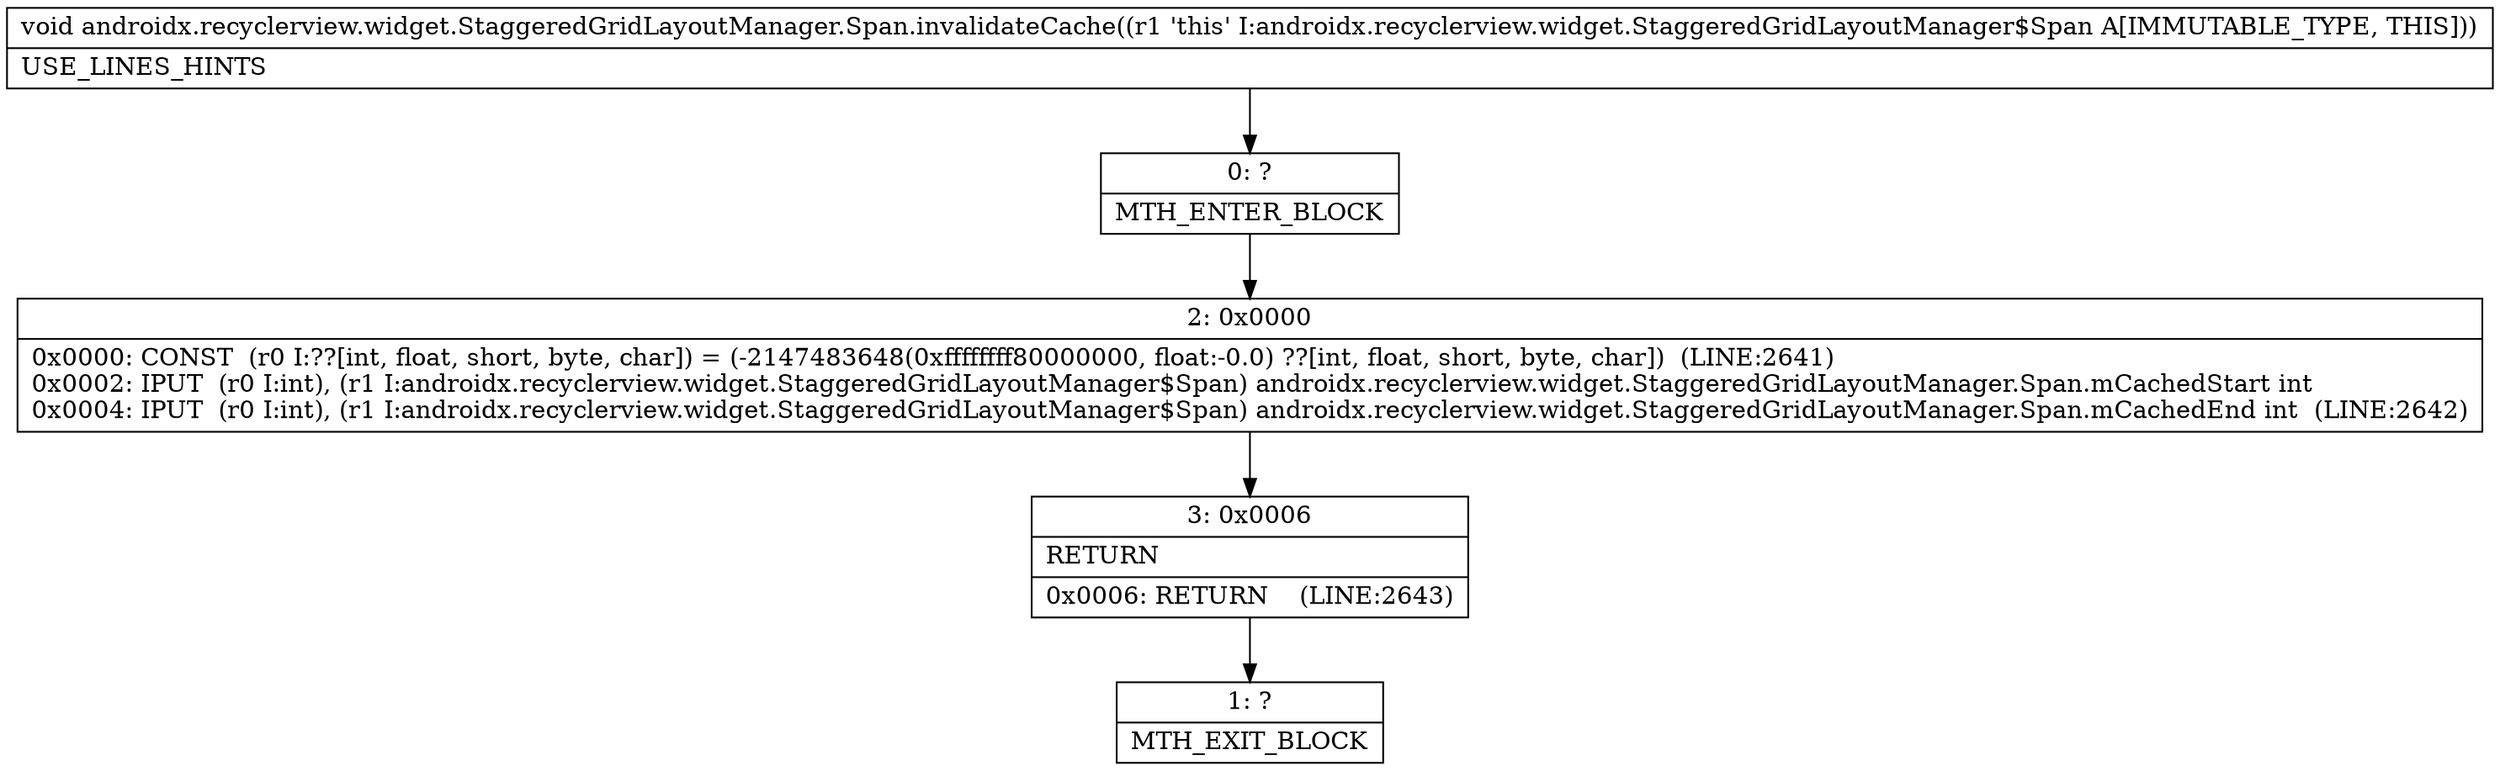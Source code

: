 digraph "CFG forandroidx.recyclerview.widget.StaggeredGridLayoutManager.Span.invalidateCache()V" {
Node_0 [shape=record,label="{0\:\ ?|MTH_ENTER_BLOCK\l}"];
Node_2 [shape=record,label="{2\:\ 0x0000|0x0000: CONST  (r0 I:??[int, float, short, byte, char]) = (\-2147483648(0xffffffff80000000, float:\-0.0) ??[int, float, short, byte, char])  (LINE:2641)\l0x0002: IPUT  (r0 I:int), (r1 I:androidx.recyclerview.widget.StaggeredGridLayoutManager$Span) androidx.recyclerview.widget.StaggeredGridLayoutManager.Span.mCachedStart int \l0x0004: IPUT  (r0 I:int), (r1 I:androidx.recyclerview.widget.StaggeredGridLayoutManager$Span) androidx.recyclerview.widget.StaggeredGridLayoutManager.Span.mCachedEnd int  (LINE:2642)\l}"];
Node_3 [shape=record,label="{3\:\ 0x0006|RETURN\l|0x0006: RETURN    (LINE:2643)\l}"];
Node_1 [shape=record,label="{1\:\ ?|MTH_EXIT_BLOCK\l}"];
MethodNode[shape=record,label="{void androidx.recyclerview.widget.StaggeredGridLayoutManager.Span.invalidateCache((r1 'this' I:androidx.recyclerview.widget.StaggeredGridLayoutManager$Span A[IMMUTABLE_TYPE, THIS]))  | USE_LINES_HINTS\l}"];
MethodNode -> Node_0;Node_0 -> Node_2;
Node_2 -> Node_3;
Node_3 -> Node_1;
}

